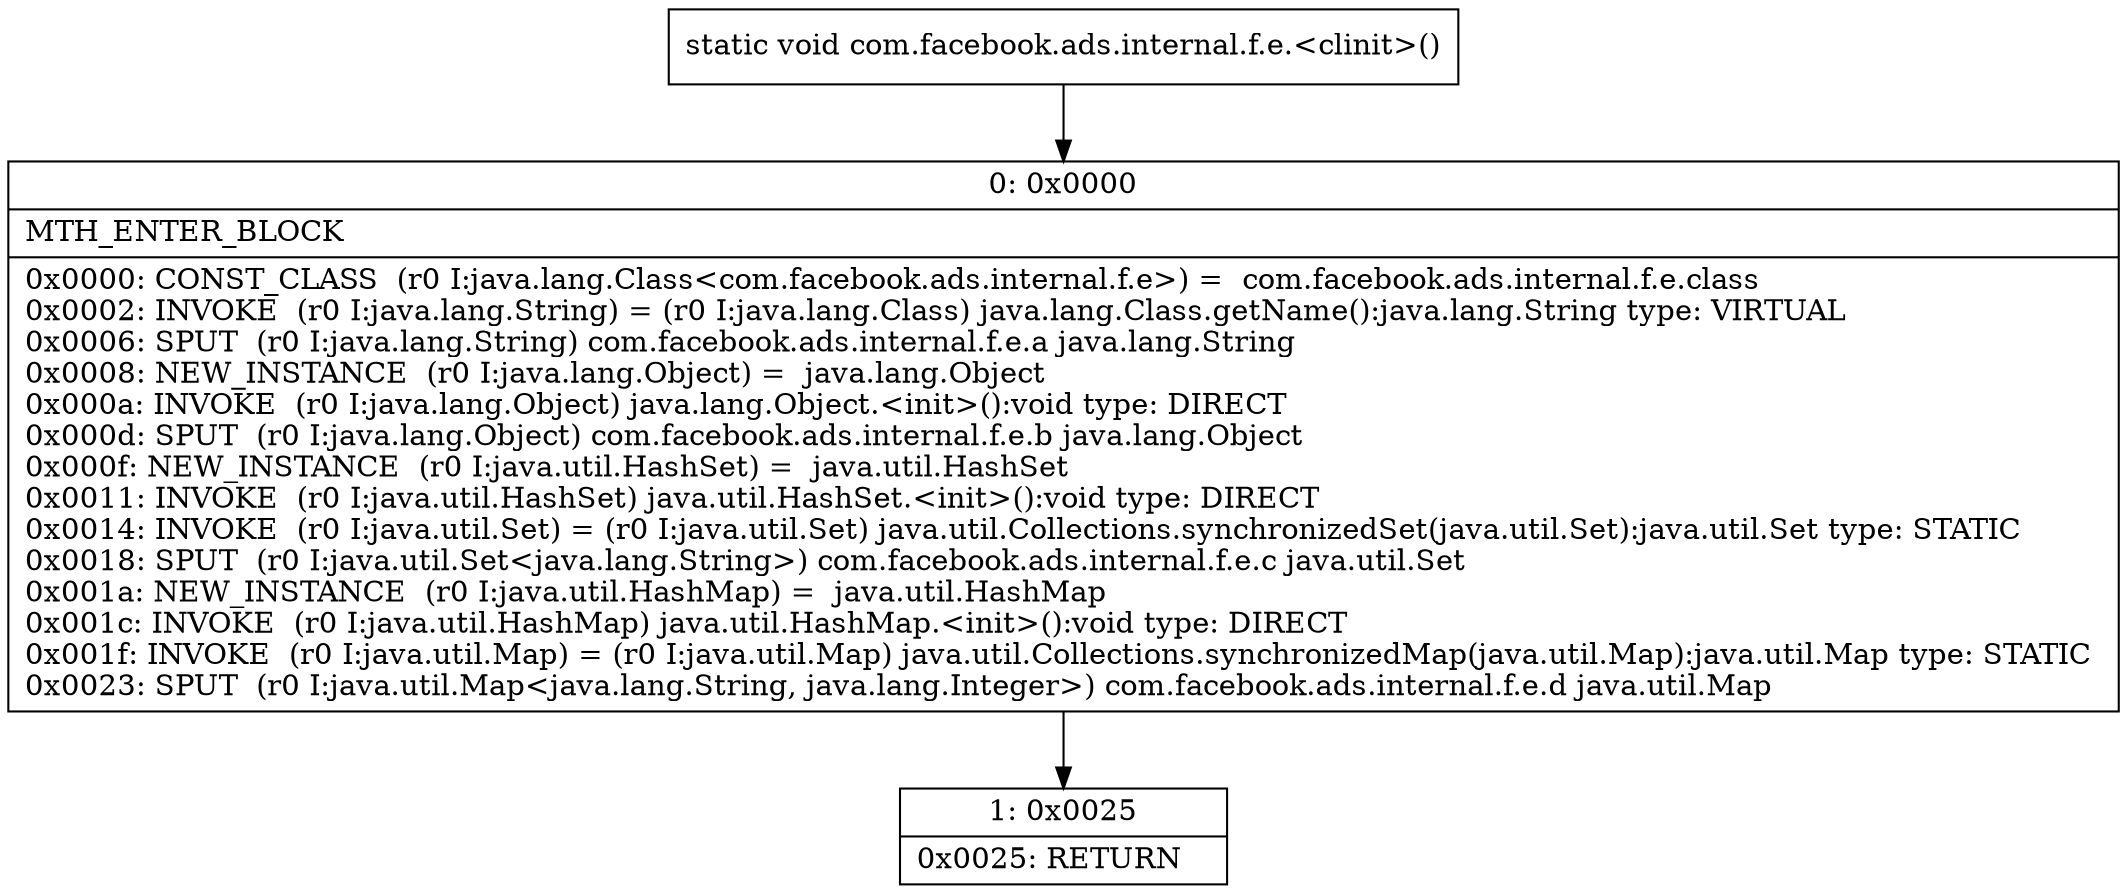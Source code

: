 digraph "CFG forcom.facebook.ads.internal.f.e.\<clinit\>()V" {
Node_0 [shape=record,label="{0\:\ 0x0000|MTH_ENTER_BLOCK\l|0x0000: CONST_CLASS  (r0 I:java.lang.Class\<com.facebook.ads.internal.f.e\>) =  com.facebook.ads.internal.f.e.class \l0x0002: INVOKE  (r0 I:java.lang.String) = (r0 I:java.lang.Class) java.lang.Class.getName():java.lang.String type: VIRTUAL \l0x0006: SPUT  (r0 I:java.lang.String) com.facebook.ads.internal.f.e.a java.lang.String \l0x0008: NEW_INSTANCE  (r0 I:java.lang.Object) =  java.lang.Object \l0x000a: INVOKE  (r0 I:java.lang.Object) java.lang.Object.\<init\>():void type: DIRECT \l0x000d: SPUT  (r0 I:java.lang.Object) com.facebook.ads.internal.f.e.b java.lang.Object \l0x000f: NEW_INSTANCE  (r0 I:java.util.HashSet) =  java.util.HashSet \l0x0011: INVOKE  (r0 I:java.util.HashSet) java.util.HashSet.\<init\>():void type: DIRECT \l0x0014: INVOKE  (r0 I:java.util.Set) = (r0 I:java.util.Set) java.util.Collections.synchronizedSet(java.util.Set):java.util.Set type: STATIC \l0x0018: SPUT  (r0 I:java.util.Set\<java.lang.String\>) com.facebook.ads.internal.f.e.c java.util.Set \l0x001a: NEW_INSTANCE  (r0 I:java.util.HashMap) =  java.util.HashMap \l0x001c: INVOKE  (r0 I:java.util.HashMap) java.util.HashMap.\<init\>():void type: DIRECT \l0x001f: INVOKE  (r0 I:java.util.Map) = (r0 I:java.util.Map) java.util.Collections.synchronizedMap(java.util.Map):java.util.Map type: STATIC \l0x0023: SPUT  (r0 I:java.util.Map\<java.lang.String, java.lang.Integer\>) com.facebook.ads.internal.f.e.d java.util.Map \l}"];
Node_1 [shape=record,label="{1\:\ 0x0025|0x0025: RETURN   \l}"];
MethodNode[shape=record,label="{static void com.facebook.ads.internal.f.e.\<clinit\>() }"];
MethodNode -> Node_0;
Node_0 -> Node_1;
}

